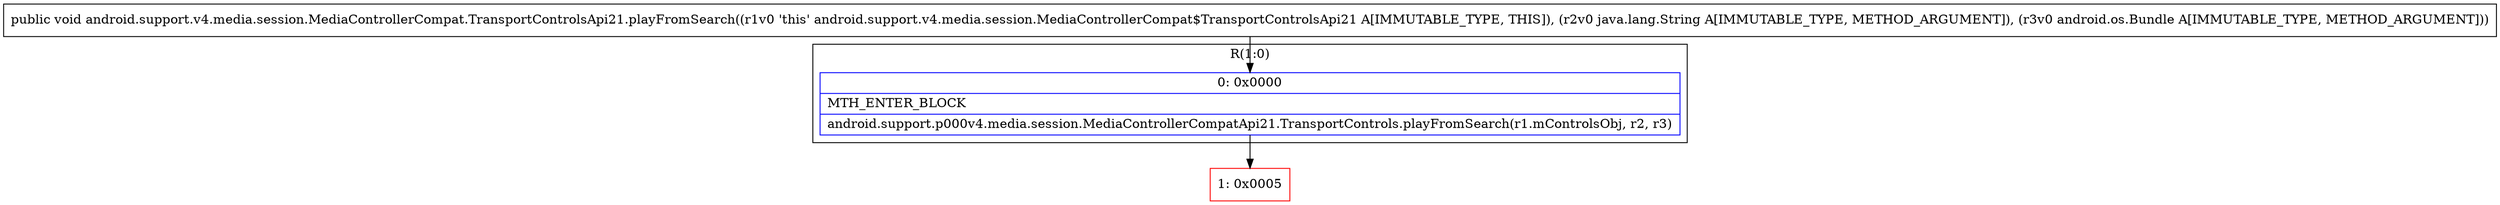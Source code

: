 digraph "CFG forandroid.support.v4.media.session.MediaControllerCompat.TransportControlsApi21.playFromSearch(Ljava\/lang\/String;Landroid\/os\/Bundle;)V" {
subgraph cluster_Region_459392048 {
label = "R(1:0)";
node [shape=record,color=blue];
Node_0 [shape=record,label="{0\:\ 0x0000|MTH_ENTER_BLOCK\l|android.support.p000v4.media.session.MediaControllerCompatApi21.TransportControls.playFromSearch(r1.mControlsObj, r2, r3)\l}"];
}
Node_1 [shape=record,color=red,label="{1\:\ 0x0005}"];
MethodNode[shape=record,label="{public void android.support.v4.media.session.MediaControllerCompat.TransportControlsApi21.playFromSearch((r1v0 'this' android.support.v4.media.session.MediaControllerCompat$TransportControlsApi21 A[IMMUTABLE_TYPE, THIS]), (r2v0 java.lang.String A[IMMUTABLE_TYPE, METHOD_ARGUMENT]), (r3v0 android.os.Bundle A[IMMUTABLE_TYPE, METHOD_ARGUMENT])) }"];
MethodNode -> Node_0;
Node_0 -> Node_1;
}

